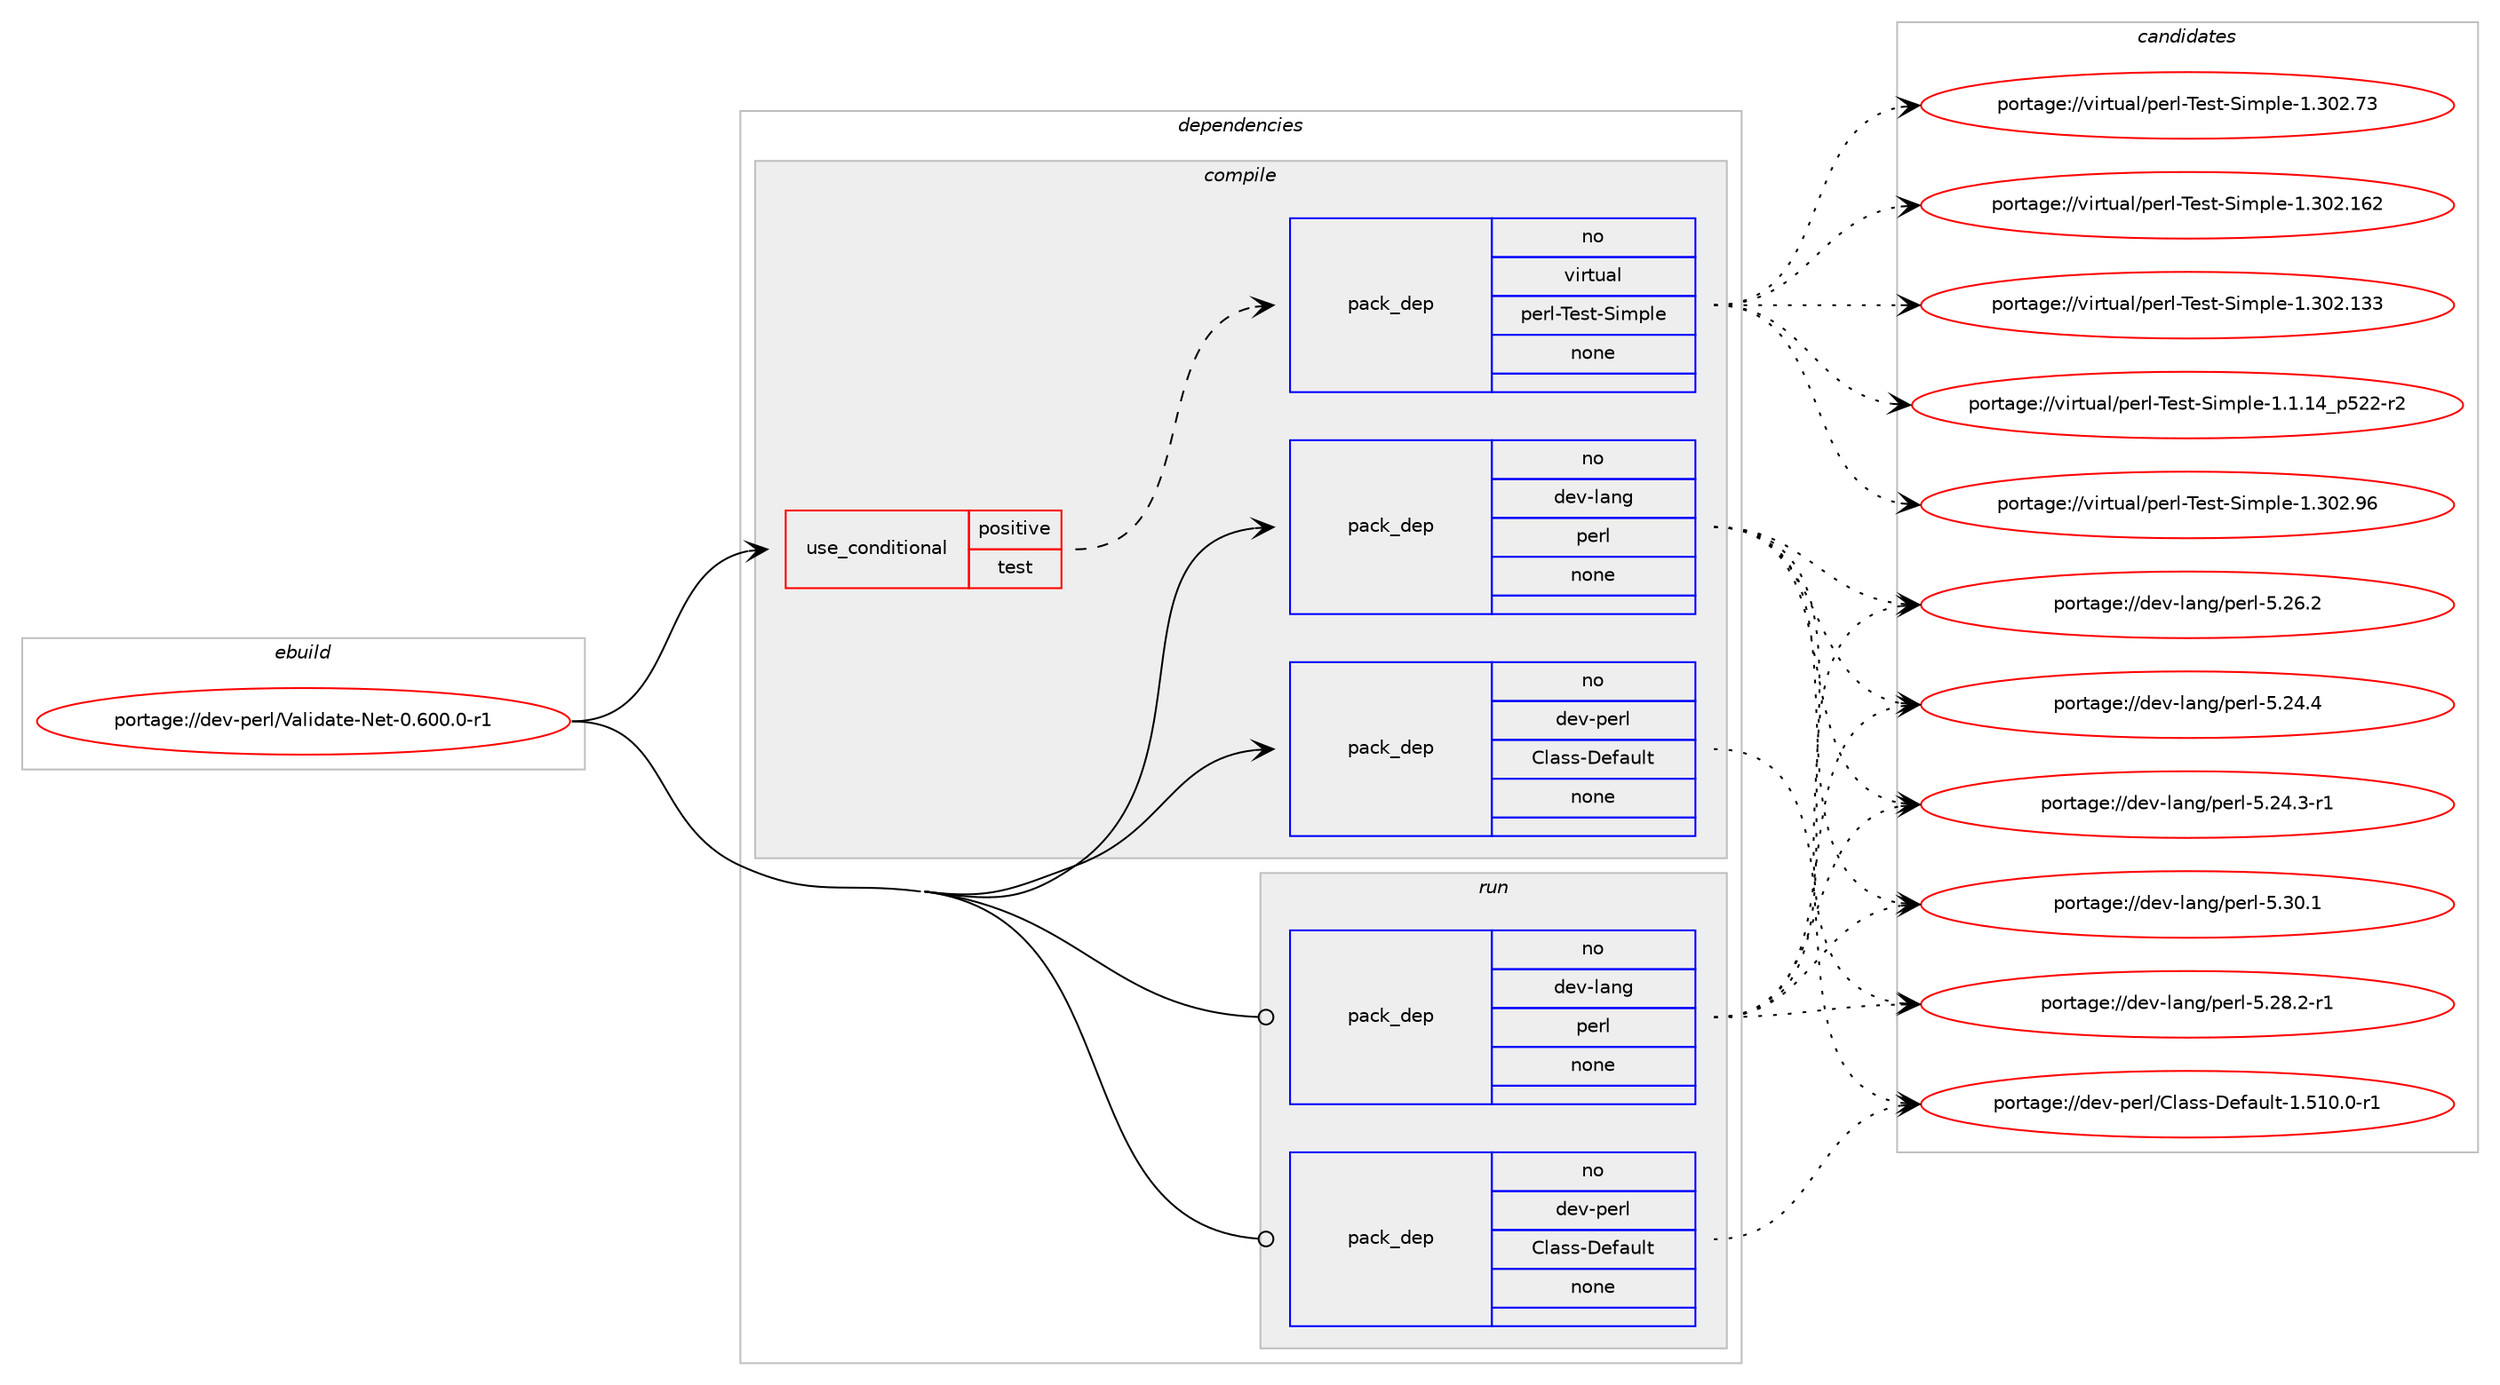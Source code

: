 digraph prolog {

# *************
# Graph options
# *************

newrank=true;
concentrate=true;
compound=true;
graph [rankdir=LR,fontname=Helvetica,fontsize=10,ranksep=1.5];#, ranksep=2.5, nodesep=0.2];
edge  [arrowhead=vee];
node  [fontname=Helvetica,fontsize=10];

# **********
# The ebuild
# **********

subgraph cluster_leftcol {
color=gray;
rank=same;
label=<<i>ebuild</i>>;
id [label="portage://dev-perl/Validate-Net-0.600.0-r1", color=red, width=4, href="../dev-perl/Validate-Net-0.600.0-r1.svg"];
}

# ****************
# The dependencies
# ****************

subgraph cluster_midcol {
color=gray;
label=<<i>dependencies</i>>;
subgraph cluster_compile {
fillcolor="#eeeeee";
style=filled;
label=<<i>compile</i>>;
subgraph cond121251 {
dependency479886 [label=<<TABLE BORDER="0" CELLBORDER="1" CELLSPACING="0" CELLPADDING="4"><TR><TD ROWSPAN="3" CELLPADDING="10">use_conditional</TD></TR><TR><TD>positive</TD></TR><TR><TD>test</TD></TR></TABLE>>, shape=none, color=red];
subgraph pack353579 {
dependency479887 [label=<<TABLE BORDER="0" CELLBORDER="1" CELLSPACING="0" CELLPADDING="4" WIDTH="220"><TR><TD ROWSPAN="6" CELLPADDING="30">pack_dep</TD></TR><TR><TD WIDTH="110">no</TD></TR><TR><TD>virtual</TD></TR><TR><TD>perl-Test-Simple</TD></TR><TR><TD>none</TD></TR><TR><TD></TD></TR></TABLE>>, shape=none, color=blue];
}
dependency479886:e -> dependency479887:w [weight=20,style="dashed",arrowhead="vee"];
}
id:e -> dependency479886:w [weight=20,style="solid",arrowhead="vee"];
subgraph pack353580 {
dependency479888 [label=<<TABLE BORDER="0" CELLBORDER="1" CELLSPACING="0" CELLPADDING="4" WIDTH="220"><TR><TD ROWSPAN="6" CELLPADDING="30">pack_dep</TD></TR><TR><TD WIDTH="110">no</TD></TR><TR><TD>dev-lang</TD></TR><TR><TD>perl</TD></TR><TR><TD>none</TD></TR><TR><TD></TD></TR></TABLE>>, shape=none, color=blue];
}
id:e -> dependency479888:w [weight=20,style="solid",arrowhead="vee"];
subgraph pack353581 {
dependency479889 [label=<<TABLE BORDER="0" CELLBORDER="1" CELLSPACING="0" CELLPADDING="4" WIDTH="220"><TR><TD ROWSPAN="6" CELLPADDING="30">pack_dep</TD></TR><TR><TD WIDTH="110">no</TD></TR><TR><TD>dev-perl</TD></TR><TR><TD>Class-Default</TD></TR><TR><TD>none</TD></TR><TR><TD></TD></TR></TABLE>>, shape=none, color=blue];
}
id:e -> dependency479889:w [weight=20,style="solid",arrowhead="vee"];
}
subgraph cluster_compileandrun {
fillcolor="#eeeeee";
style=filled;
label=<<i>compile and run</i>>;
}
subgraph cluster_run {
fillcolor="#eeeeee";
style=filled;
label=<<i>run</i>>;
subgraph pack353582 {
dependency479890 [label=<<TABLE BORDER="0" CELLBORDER="1" CELLSPACING="0" CELLPADDING="4" WIDTH="220"><TR><TD ROWSPAN="6" CELLPADDING="30">pack_dep</TD></TR><TR><TD WIDTH="110">no</TD></TR><TR><TD>dev-lang</TD></TR><TR><TD>perl</TD></TR><TR><TD>none</TD></TR><TR><TD></TD></TR></TABLE>>, shape=none, color=blue];
}
id:e -> dependency479890:w [weight=20,style="solid",arrowhead="odot"];
subgraph pack353583 {
dependency479891 [label=<<TABLE BORDER="0" CELLBORDER="1" CELLSPACING="0" CELLPADDING="4" WIDTH="220"><TR><TD ROWSPAN="6" CELLPADDING="30">pack_dep</TD></TR><TR><TD WIDTH="110">no</TD></TR><TR><TD>dev-perl</TD></TR><TR><TD>Class-Default</TD></TR><TR><TD>none</TD></TR><TR><TD></TD></TR></TABLE>>, shape=none, color=blue];
}
id:e -> dependency479891:w [weight=20,style="solid",arrowhead="odot"];
}
}

# **************
# The candidates
# **************

subgraph cluster_choices {
rank=same;
color=gray;
label=<<i>candidates</i>>;

subgraph choice353579 {
color=black;
nodesep=1;
choice118105114116117971084711210111410845841011151164583105109112108101454946514850465754 [label="portage://virtual/perl-Test-Simple-1.302.96", color=red, width=4,href="../virtual/perl-Test-Simple-1.302.96.svg"];
choice118105114116117971084711210111410845841011151164583105109112108101454946514850465551 [label="portage://virtual/perl-Test-Simple-1.302.73", color=red, width=4,href="../virtual/perl-Test-Simple-1.302.73.svg"];
choice11810511411611797108471121011141084584101115116458310510911210810145494651485046495450 [label="portage://virtual/perl-Test-Simple-1.302.162", color=red, width=4,href="../virtual/perl-Test-Simple-1.302.162.svg"];
choice11810511411611797108471121011141084584101115116458310510911210810145494651485046495151 [label="portage://virtual/perl-Test-Simple-1.302.133", color=red, width=4,href="../virtual/perl-Test-Simple-1.302.133.svg"];
choice11810511411611797108471121011141084584101115116458310510911210810145494649464952951125350504511450 [label="portage://virtual/perl-Test-Simple-1.1.14_p522-r2", color=red, width=4,href="../virtual/perl-Test-Simple-1.1.14_p522-r2.svg"];
dependency479887:e -> choice118105114116117971084711210111410845841011151164583105109112108101454946514850465754:w [style=dotted,weight="100"];
dependency479887:e -> choice118105114116117971084711210111410845841011151164583105109112108101454946514850465551:w [style=dotted,weight="100"];
dependency479887:e -> choice11810511411611797108471121011141084584101115116458310510911210810145494651485046495450:w [style=dotted,weight="100"];
dependency479887:e -> choice11810511411611797108471121011141084584101115116458310510911210810145494651485046495151:w [style=dotted,weight="100"];
dependency479887:e -> choice11810511411611797108471121011141084584101115116458310510911210810145494649464952951125350504511450:w [style=dotted,weight="100"];
}
subgraph choice353580 {
color=black;
nodesep=1;
choice10010111845108971101034711210111410845534651484649 [label="portage://dev-lang/perl-5.30.1", color=red, width=4,href="../dev-lang/perl-5.30.1.svg"];
choice100101118451089711010347112101114108455346505646504511449 [label="portage://dev-lang/perl-5.28.2-r1", color=red, width=4,href="../dev-lang/perl-5.28.2-r1.svg"];
choice10010111845108971101034711210111410845534650544650 [label="portage://dev-lang/perl-5.26.2", color=red, width=4,href="../dev-lang/perl-5.26.2.svg"];
choice10010111845108971101034711210111410845534650524652 [label="portage://dev-lang/perl-5.24.4", color=red, width=4,href="../dev-lang/perl-5.24.4.svg"];
choice100101118451089711010347112101114108455346505246514511449 [label="portage://dev-lang/perl-5.24.3-r1", color=red, width=4,href="../dev-lang/perl-5.24.3-r1.svg"];
dependency479888:e -> choice10010111845108971101034711210111410845534651484649:w [style=dotted,weight="100"];
dependency479888:e -> choice100101118451089711010347112101114108455346505646504511449:w [style=dotted,weight="100"];
dependency479888:e -> choice10010111845108971101034711210111410845534650544650:w [style=dotted,weight="100"];
dependency479888:e -> choice10010111845108971101034711210111410845534650524652:w [style=dotted,weight="100"];
dependency479888:e -> choice100101118451089711010347112101114108455346505246514511449:w [style=dotted,weight="100"];
}
subgraph choice353581 {
color=black;
nodesep=1;
choice1001011184511210111410847671089711511545681011029711710811645494653494846484511449 [label="portage://dev-perl/Class-Default-1.510.0-r1", color=red, width=4,href="../dev-perl/Class-Default-1.510.0-r1.svg"];
dependency479889:e -> choice1001011184511210111410847671089711511545681011029711710811645494653494846484511449:w [style=dotted,weight="100"];
}
subgraph choice353582 {
color=black;
nodesep=1;
choice10010111845108971101034711210111410845534651484649 [label="portage://dev-lang/perl-5.30.1", color=red, width=4,href="../dev-lang/perl-5.30.1.svg"];
choice100101118451089711010347112101114108455346505646504511449 [label="portage://dev-lang/perl-5.28.2-r1", color=red, width=4,href="../dev-lang/perl-5.28.2-r1.svg"];
choice10010111845108971101034711210111410845534650544650 [label="portage://dev-lang/perl-5.26.2", color=red, width=4,href="../dev-lang/perl-5.26.2.svg"];
choice10010111845108971101034711210111410845534650524652 [label="portage://dev-lang/perl-5.24.4", color=red, width=4,href="../dev-lang/perl-5.24.4.svg"];
choice100101118451089711010347112101114108455346505246514511449 [label="portage://dev-lang/perl-5.24.3-r1", color=red, width=4,href="../dev-lang/perl-5.24.3-r1.svg"];
dependency479890:e -> choice10010111845108971101034711210111410845534651484649:w [style=dotted,weight="100"];
dependency479890:e -> choice100101118451089711010347112101114108455346505646504511449:w [style=dotted,weight="100"];
dependency479890:e -> choice10010111845108971101034711210111410845534650544650:w [style=dotted,weight="100"];
dependency479890:e -> choice10010111845108971101034711210111410845534650524652:w [style=dotted,weight="100"];
dependency479890:e -> choice100101118451089711010347112101114108455346505246514511449:w [style=dotted,weight="100"];
}
subgraph choice353583 {
color=black;
nodesep=1;
choice1001011184511210111410847671089711511545681011029711710811645494653494846484511449 [label="portage://dev-perl/Class-Default-1.510.0-r1", color=red, width=4,href="../dev-perl/Class-Default-1.510.0-r1.svg"];
dependency479891:e -> choice1001011184511210111410847671089711511545681011029711710811645494653494846484511449:w [style=dotted,weight="100"];
}
}

}
